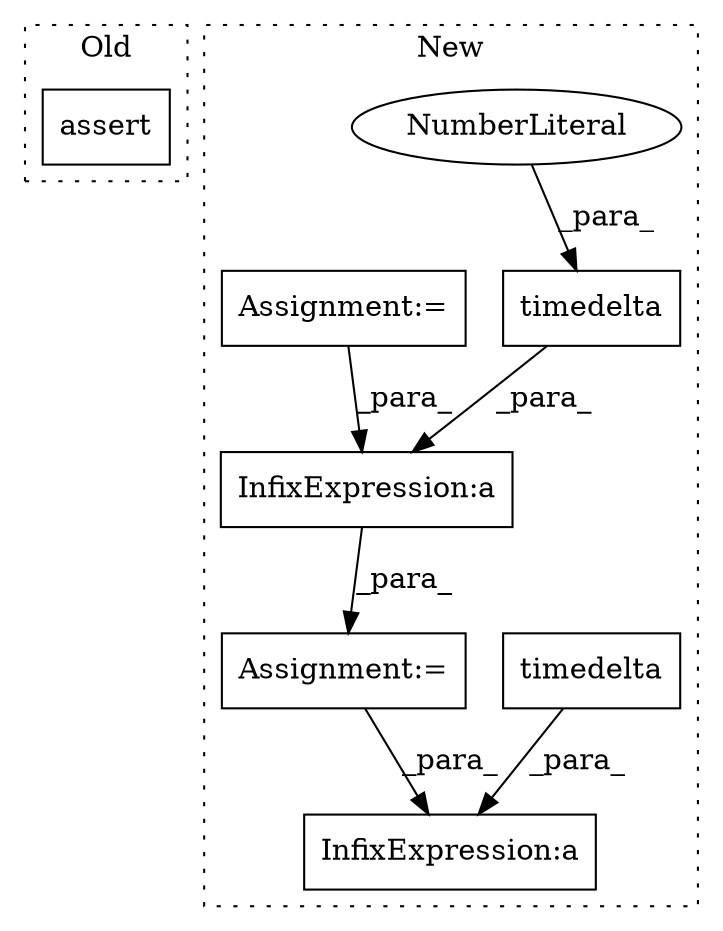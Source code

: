 digraph G {
subgraph cluster0 {
1 [label="assert" a="32" s="6745,6770" l="12,1" shape="box"];
label = "Old";
style="dotted";
}
subgraph cluster1 {
2 [label="timedelta" a="32" s="5896,5907" l="10,1" shape="box"];
3 [label="InfixExpression:a" a="27" s="5927" l="3" shape="box"];
4 [label="NumberLiteral" a="34" s="5906" l="1" shape="ellipse"];
5 [label="InfixExpression:a" a="27" s="5893" l="3" shape="box"];
6 [label="timedelta" a="32" s="5930,5941" l="10,1" shape="box"];
7 [label="Assignment:=" a="7" s="5888" l="1" shape="box"];
8 [label="Assignment:=" a="7" s="5846" l="1" shape="box"];
label = "New";
style="dotted";
}
2 -> 5 [label="_para_"];
4 -> 2 [label="_para_"];
5 -> 7 [label="_para_"];
6 -> 3 [label="_para_"];
7 -> 3 [label="_para_"];
8 -> 5 [label="_para_"];
}